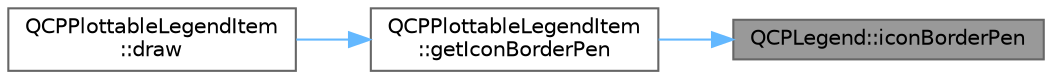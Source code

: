 digraph "QCPLegend::iconBorderPen"
{
 // LATEX_PDF_SIZE
  bgcolor="transparent";
  edge [fontname=Helvetica,fontsize=10,labelfontname=Helvetica,labelfontsize=10];
  node [fontname=Helvetica,fontsize=10,shape=box,height=0.2,width=0.4];
  rankdir="RL";
  Node1 [label="QCPLegend::iconBorderPen",height=0.2,width=0.4,color="gray40", fillcolor="grey60", style="filled", fontcolor="black",tooltip=" "];
  Node1 -> Node2 [dir="back",color="steelblue1",style="solid"];
  Node2 [label="QCPPlottableLegendItem\l::getIconBorderPen",height=0.2,width=0.4,color="grey40", fillcolor="white", style="filled",URL="$class_q_c_p_plottable_legend_item.html#afa81a8bd4434ec249efbbfc2a030a752",tooltip=" "];
  Node2 -> Node3 [dir="back",color="steelblue1",style="solid"];
  Node3 [label="QCPPlottableLegendItem\l::draw",height=0.2,width=0.4,color="grey40", fillcolor="white", style="filled",URL="$class_q_c_p_plottable_legend_item.html#a5838366619200e99680afa6d355d13fa",tooltip=" "];
}
